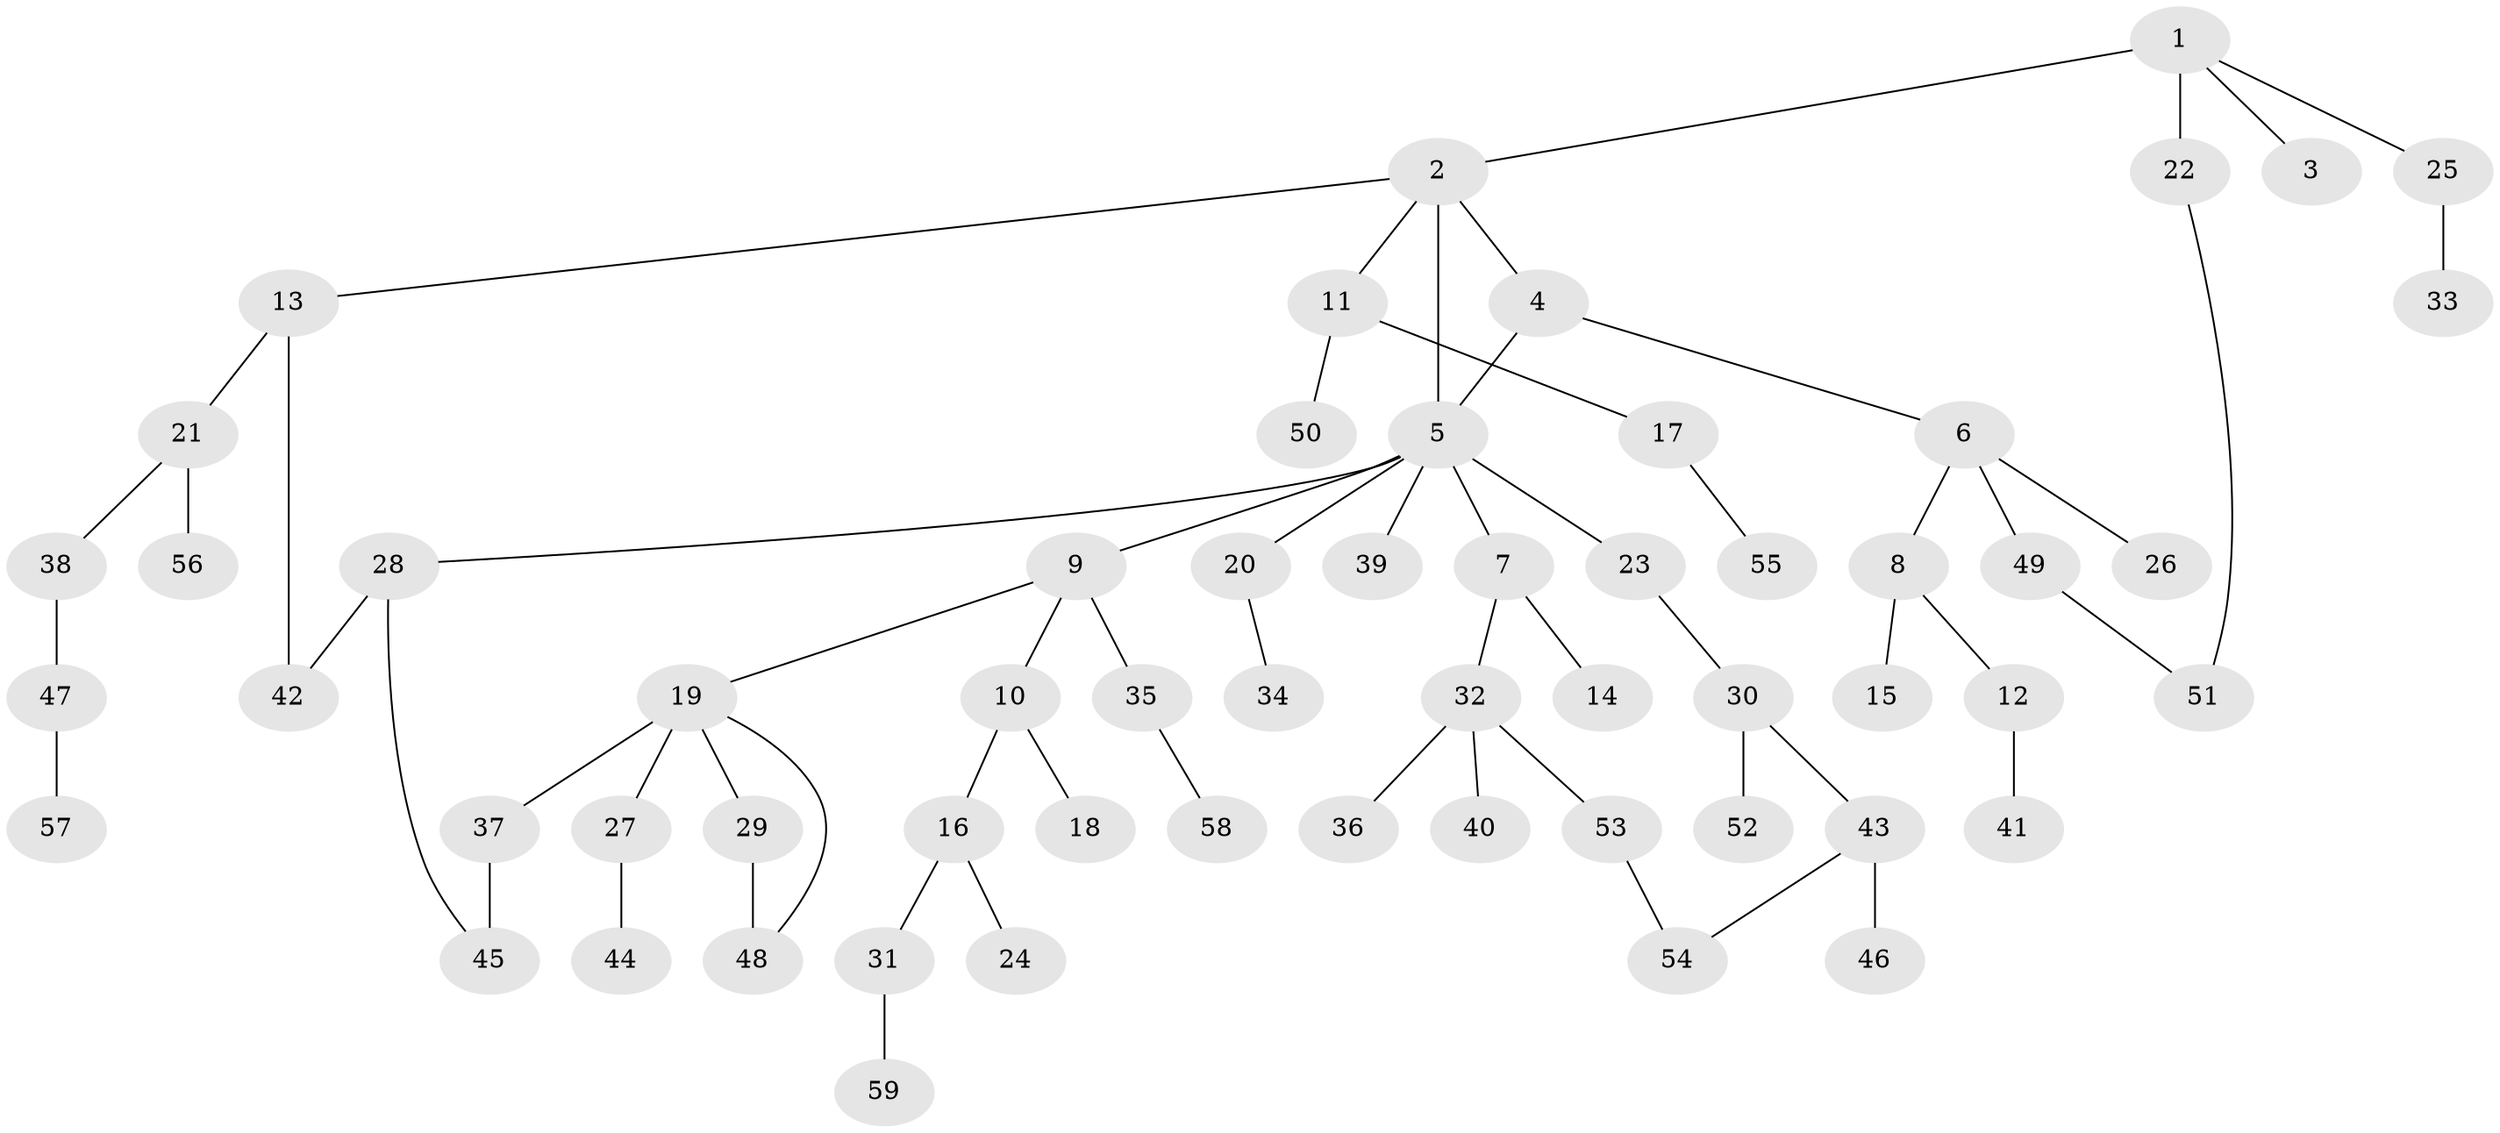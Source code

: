 // original degree distribution, {4: 0.10256410256410256, 7: 0.008547008547008548, 5: 0.02564102564102564, 2: 0.20512820512820512, 3: 0.20512820512820512, 6: 0.008547008547008548, 1: 0.4444444444444444}
// Generated by graph-tools (version 1.1) at 2025/48/03/04/25 22:48:55]
// undirected, 59 vertices, 64 edges
graph export_dot {
  node [color=gray90,style=filled];
  1;
  2;
  3;
  4;
  5;
  6;
  7;
  8;
  9;
  10;
  11;
  12;
  13;
  14;
  15;
  16;
  17;
  18;
  19;
  20;
  21;
  22;
  23;
  24;
  25;
  26;
  27;
  28;
  29;
  30;
  31;
  32;
  33;
  34;
  35;
  36;
  37;
  38;
  39;
  40;
  41;
  42;
  43;
  44;
  45;
  46;
  47;
  48;
  49;
  50;
  51;
  52;
  53;
  54;
  55;
  56;
  57;
  58;
  59;
  1 -- 2 [weight=1.0];
  1 -- 3 [weight=1.0];
  1 -- 22 [weight=2.0];
  1 -- 25 [weight=1.0];
  2 -- 4 [weight=1.0];
  2 -- 5 [weight=2.0];
  2 -- 11 [weight=1.0];
  2 -- 13 [weight=1.0];
  4 -- 5 [weight=1.0];
  4 -- 6 [weight=1.0];
  5 -- 7 [weight=1.0];
  5 -- 9 [weight=1.0];
  5 -- 20 [weight=1.0];
  5 -- 23 [weight=1.0];
  5 -- 28 [weight=1.0];
  5 -- 39 [weight=1.0];
  6 -- 8 [weight=1.0];
  6 -- 26 [weight=1.0];
  6 -- 49 [weight=1.0];
  7 -- 14 [weight=2.0];
  7 -- 32 [weight=1.0];
  8 -- 12 [weight=1.0];
  8 -- 15 [weight=1.0];
  9 -- 10 [weight=1.0];
  9 -- 19 [weight=1.0];
  9 -- 35 [weight=1.0];
  10 -- 16 [weight=1.0];
  10 -- 18 [weight=1.0];
  11 -- 17 [weight=1.0];
  11 -- 50 [weight=1.0];
  12 -- 41 [weight=1.0];
  13 -- 21 [weight=1.0];
  13 -- 42 [weight=1.0];
  16 -- 24 [weight=2.0];
  16 -- 31 [weight=1.0];
  17 -- 55 [weight=1.0];
  19 -- 27 [weight=1.0];
  19 -- 29 [weight=1.0];
  19 -- 37 [weight=2.0];
  19 -- 48 [weight=1.0];
  20 -- 34 [weight=1.0];
  21 -- 38 [weight=1.0];
  21 -- 56 [weight=1.0];
  22 -- 51 [weight=1.0];
  23 -- 30 [weight=1.0];
  25 -- 33 [weight=1.0];
  27 -- 44 [weight=1.0];
  28 -- 42 [weight=1.0];
  28 -- 45 [weight=1.0];
  29 -- 48 [weight=1.0];
  30 -- 43 [weight=1.0];
  30 -- 52 [weight=1.0];
  31 -- 59 [weight=1.0];
  32 -- 36 [weight=1.0];
  32 -- 40 [weight=1.0];
  32 -- 53 [weight=1.0];
  35 -- 58 [weight=1.0];
  37 -- 45 [weight=2.0];
  38 -- 47 [weight=1.0];
  43 -- 46 [weight=1.0];
  43 -- 54 [weight=1.0];
  47 -- 57 [weight=1.0];
  49 -- 51 [weight=1.0];
  53 -- 54 [weight=1.0];
}
